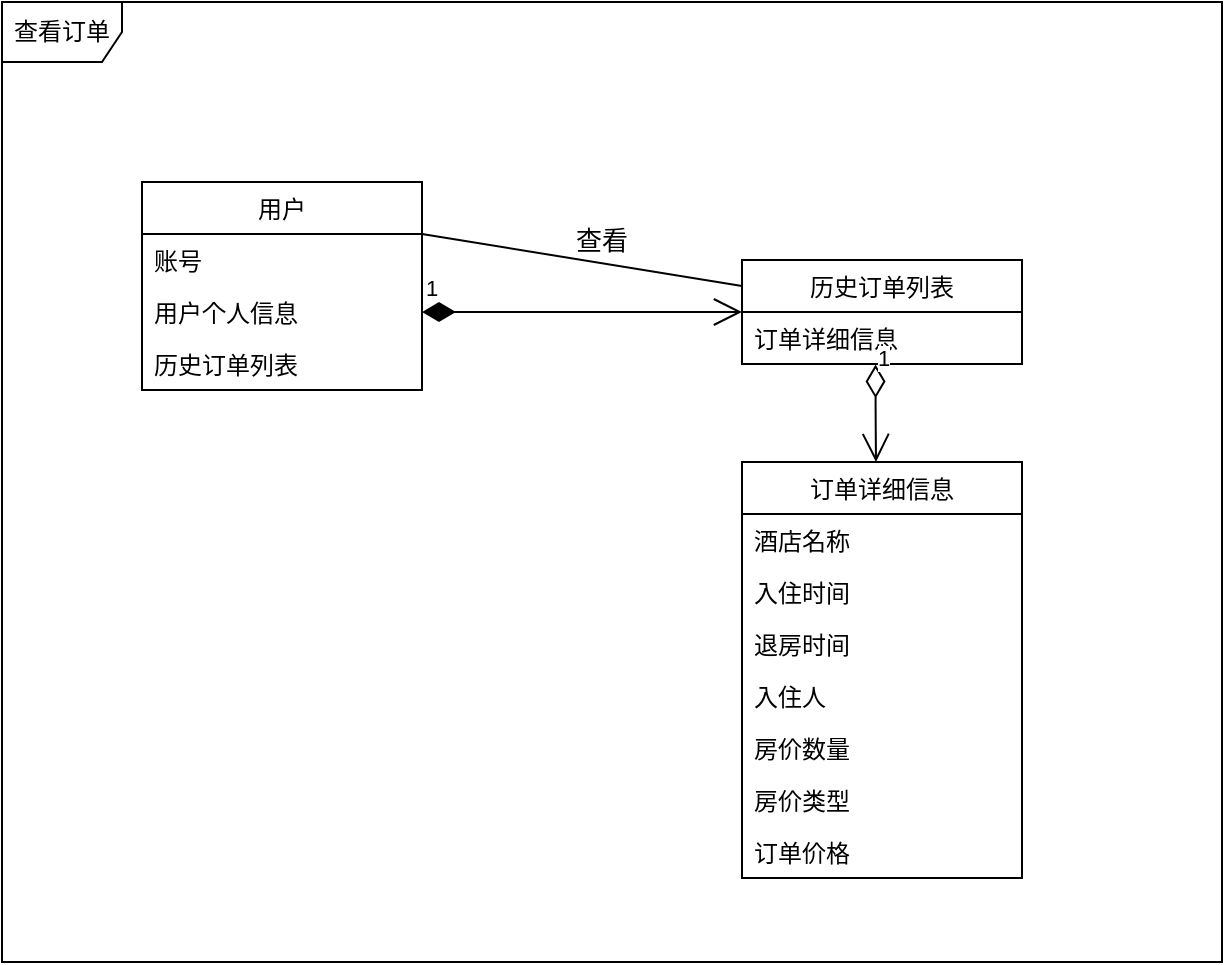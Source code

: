 <mxfile version="12.8.8" type="device"><diagram id="1rI-CR9Mptwfkwp8D43g" name="Page-1"><mxGraphModel dx="1038" dy="528" grid="1" gridSize="10" guides="1" tooltips="1" connect="1" arrows="1" fold="1" page="1" pageScale="1" pageWidth="827" pageHeight="1169" math="0" shadow="0"><root><mxCell id="0"/><mxCell id="1" parent="0"/><mxCell id="lF1CEvDZSRrE_HIMXOkq-5" value="" style="rounded=0;whiteSpace=wrap;html=1;" parent="1" vertex="1"><mxGeometry x="110" y="50" width="610" height="480" as="geometry"/></mxCell><mxCell id="lF1CEvDZSRrE_HIMXOkq-1" value="用户" style="swimlane;fontStyle=0;childLayout=stackLayout;horizontal=1;startSize=26;fillColor=none;horizontalStack=0;resizeParent=1;resizeParentMax=0;resizeLast=0;collapsible=1;marginBottom=0;" parent="1" vertex="1"><mxGeometry x="180" y="140" width="140" height="104" as="geometry"/></mxCell><mxCell id="lF1CEvDZSRrE_HIMXOkq-2" value="账号" style="text;strokeColor=none;fillColor=none;align=left;verticalAlign=top;spacingLeft=4;spacingRight=4;overflow=hidden;rotatable=0;points=[[0,0.5],[1,0.5]];portConstraint=eastwest;" parent="lF1CEvDZSRrE_HIMXOkq-1" vertex="1"><mxGeometry y="26" width="140" height="26" as="geometry"/></mxCell><mxCell id="lF1CEvDZSRrE_HIMXOkq-3" value="用户个人信息" style="text;strokeColor=none;fillColor=none;align=left;verticalAlign=top;spacingLeft=4;spacingRight=4;overflow=hidden;rotatable=0;points=[[0,0.5],[1,0.5]];portConstraint=eastwest;" parent="lF1CEvDZSRrE_HIMXOkq-1" vertex="1"><mxGeometry y="52" width="140" height="26" as="geometry"/></mxCell><mxCell id="lF1CEvDZSRrE_HIMXOkq-4" value="历史订单列表" style="text;strokeColor=none;fillColor=none;align=left;verticalAlign=top;spacingLeft=4;spacingRight=4;overflow=hidden;rotatable=0;points=[[0,0.5],[1,0.5]];portConstraint=eastwest;" parent="lF1CEvDZSRrE_HIMXOkq-1" vertex="1"><mxGeometry y="78" width="140" height="26" as="geometry"/></mxCell><mxCell id="lF1CEvDZSRrE_HIMXOkq-7" value="历史订单列表" style="swimlane;fontStyle=0;childLayout=stackLayout;horizontal=1;startSize=26;fillColor=none;horizontalStack=0;resizeParent=1;resizeParentMax=0;resizeLast=0;collapsible=1;marginBottom=0;" parent="1" vertex="1"><mxGeometry x="480" y="179" width="140" height="52" as="geometry"/></mxCell><mxCell id="lF1CEvDZSRrE_HIMXOkq-8" value="订单详细信息" style="text;strokeColor=none;fillColor=none;align=left;verticalAlign=top;spacingLeft=4;spacingRight=4;overflow=hidden;rotatable=0;points=[[0,0.5],[1,0.5]];portConstraint=eastwest;" parent="lF1CEvDZSRrE_HIMXOkq-7" vertex="1"><mxGeometry y="26" width="140" height="26" as="geometry"/></mxCell><mxCell id="lF1CEvDZSRrE_HIMXOkq-11" value="1" style="endArrow=open;html=1;endSize=12;startArrow=diamondThin;startSize=14;startFill=1;edgeStyle=orthogonalEdgeStyle;align=left;verticalAlign=bottom;exitX=1;exitY=0.5;exitDx=0;exitDy=0;" parent="1" source="lF1CEvDZSRrE_HIMXOkq-3" edge="1"><mxGeometry x="-1" y="3" relative="1" as="geometry"><mxPoint x="330" y="270" as="sourcePoint"/><mxPoint x="480" y="205" as="targetPoint"/></mxGeometry></mxCell><mxCell id="lF1CEvDZSRrE_HIMXOkq-12" value="" style="endArrow=none;html=1;exitX=1;exitY=0.25;exitDx=0;exitDy=0;entryX=0;entryY=0.25;entryDx=0;entryDy=0;" parent="1" source="lF1CEvDZSRrE_HIMXOkq-1" target="lF1CEvDZSRrE_HIMXOkq-7" edge="1"><mxGeometry width="50" height="50" relative="1" as="geometry"><mxPoint x="390" y="300" as="sourcePoint"/><mxPoint x="440" y="250" as="targetPoint"/></mxGeometry></mxCell><mxCell id="lF1CEvDZSRrE_HIMXOkq-13" value="&lt;font style=&quot;font-size: 13px&quot;&gt;查看&lt;/font&gt;" style="text;html=1;strokeColor=none;fillColor=none;align=center;verticalAlign=middle;whiteSpace=wrap;rounded=0;" parent="1" vertex="1"><mxGeometry x="390" y="159" width="40" height="20" as="geometry"/></mxCell><mxCell id="lF1CEvDZSRrE_HIMXOkq-14" value="订单详细信息" style="swimlane;fontStyle=0;childLayout=stackLayout;horizontal=1;startSize=26;fillColor=none;horizontalStack=0;resizeParent=1;resizeParentMax=0;resizeLast=0;collapsible=1;marginBottom=0;" parent="1" vertex="1"><mxGeometry x="480" y="280" width="140" height="208" as="geometry"/></mxCell><mxCell id="lF1CEvDZSRrE_HIMXOkq-15" value="酒店名称" style="text;strokeColor=none;fillColor=none;align=left;verticalAlign=top;spacingLeft=4;spacingRight=4;overflow=hidden;rotatable=0;points=[[0,0.5],[1,0.5]];portConstraint=eastwest;" parent="lF1CEvDZSRrE_HIMXOkq-14" vertex="1"><mxGeometry y="26" width="140" height="26" as="geometry"/></mxCell><mxCell id="lF1CEvDZSRrE_HIMXOkq-16" value="入住时间" style="text;strokeColor=none;fillColor=none;align=left;verticalAlign=top;spacingLeft=4;spacingRight=4;overflow=hidden;rotatable=0;points=[[0,0.5],[1,0.5]];portConstraint=eastwest;" parent="lF1CEvDZSRrE_HIMXOkq-14" vertex="1"><mxGeometry y="52" width="140" height="26" as="geometry"/></mxCell><mxCell id="lF1CEvDZSRrE_HIMXOkq-17" value="退房时间" style="text;strokeColor=none;fillColor=none;align=left;verticalAlign=top;spacingLeft=4;spacingRight=4;overflow=hidden;rotatable=0;points=[[0,0.5],[1,0.5]];portConstraint=eastwest;" parent="lF1CEvDZSRrE_HIMXOkq-14" vertex="1"><mxGeometry y="78" width="140" height="26" as="geometry"/></mxCell><mxCell id="lF1CEvDZSRrE_HIMXOkq-18" value="入住人" style="text;strokeColor=none;fillColor=none;align=left;verticalAlign=top;spacingLeft=4;spacingRight=4;overflow=hidden;rotatable=0;points=[[0,0.5],[1,0.5]];portConstraint=eastwest;" parent="lF1CEvDZSRrE_HIMXOkq-14" vertex="1"><mxGeometry y="104" width="140" height="26" as="geometry"/></mxCell><mxCell id="lF1CEvDZSRrE_HIMXOkq-21" value="房价数量" style="text;strokeColor=none;fillColor=none;align=left;verticalAlign=top;spacingLeft=4;spacingRight=4;overflow=hidden;rotatable=0;points=[[0,0.5],[1,0.5]];portConstraint=eastwest;" parent="lF1CEvDZSRrE_HIMXOkq-14" vertex="1"><mxGeometry y="130" width="140" height="26" as="geometry"/></mxCell><mxCell id="lF1CEvDZSRrE_HIMXOkq-20" value="房价类型" style="text;strokeColor=none;fillColor=none;align=left;verticalAlign=top;spacingLeft=4;spacingRight=4;overflow=hidden;rotatable=0;points=[[0,0.5],[1,0.5]];portConstraint=eastwest;" parent="lF1CEvDZSRrE_HIMXOkq-14" vertex="1"><mxGeometry y="156" width="140" height="26" as="geometry"/></mxCell><mxCell id="lF1CEvDZSRrE_HIMXOkq-19" value="订单价格" style="text;strokeColor=none;fillColor=none;align=left;verticalAlign=top;spacingLeft=4;spacingRight=4;overflow=hidden;rotatable=0;points=[[0,0.5],[1,0.5]];portConstraint=eastwest;" parent="lF1CEvDZSRrE_HIMXOkq-14" vertex="1"><mxGeometry y="182" width="140" height="26" as="geometry"/></mxCell><mxCell id="lF1CEvDZSRrE_HIMXOkq-22" value="1" style="endArrow=open;html=1;endSize=12;startArrow=diamondThin;startSize=14;startFill=0;edgeStyle=orthogonalEdgeStyle;align=left;verticalAlign=bottom;exitX=0.477;exitY=1.008;exitDx=0;exitDy=0;exitPerimeter=0;" parent="1" source="lF1CEvDZSRrE_HIMXOkq-8" edge="1"><mxGeometry x="-0.0" y="14" relative="1" as="geometry"><mxPoint x="240" y="270" as="sourcePoint"/><mxPoint x="547" y="280" as="targetPoint"/><mxPoint x="-1" y="-5" as="offset"/></mxGeometry></mxCell><mxCell id="kaJKxvozod_l8YLTEM7L-1" value="查看订单" style="shape=umlFrame;whiteSpace=wrap;html=1;" vertex="1" parent="1"><mxGeometry x="110" y="50" width="610" height="480" as="geometry"/></mxCell></root></mxGraphModel></diagram></mxfile>